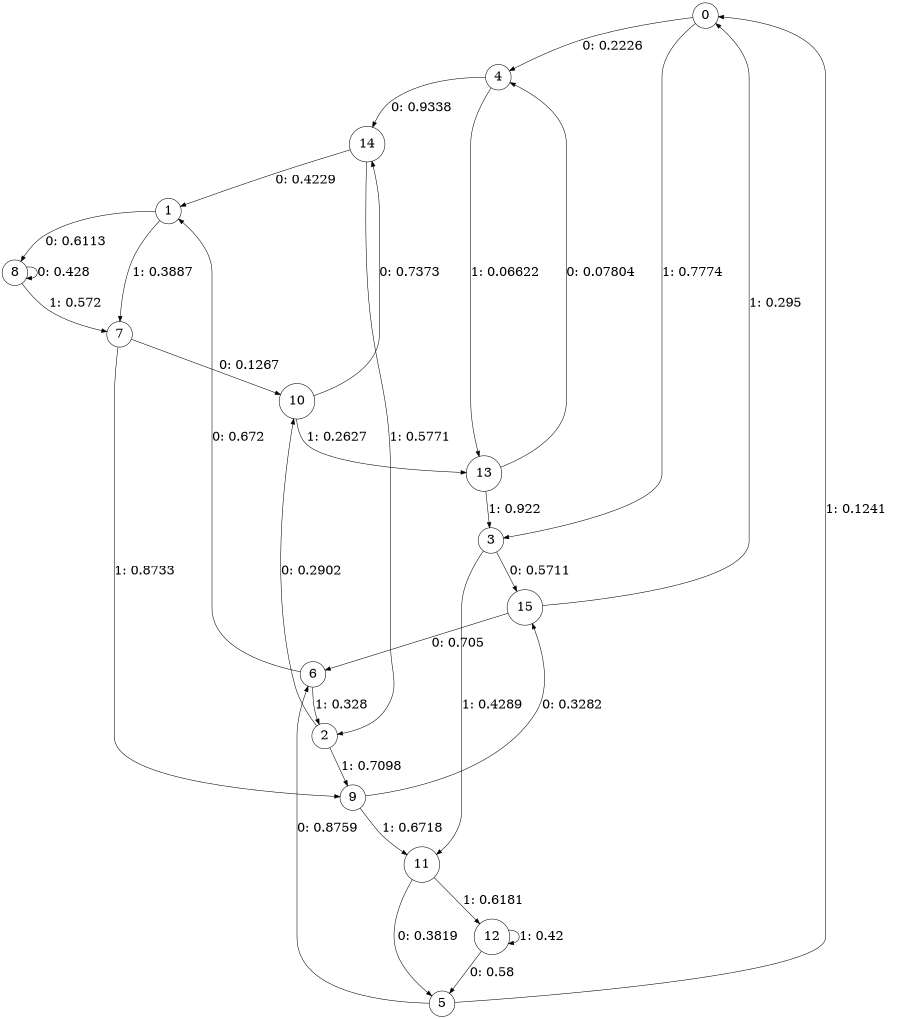 digraph "ch16concat_phase3_L4" {
size = "6,8.5";
ratio = "fill";
node [shape = circle];
node [fontsize = 24];
edge [fontsize = 24];
0 -> 4 [label = "0: 0.2226   "];
0 -> 3 [label = "1: 0.7774   "];
1 -> 8 [label = "0: 0.6113   "];
1 -> 7 [label = "1: 0.3887   "];
2 -> 10 [label = "0: 0.2902   "];
2 -> 9 [label = "1: 0.7098   "];
3 -> 15 [label = "0: 0.5711   "];
3 -> 11 [label = "1: 0.4289   "];
4 -> 14 [label = "0: 0.9338   "];
4 -> 13 [label = "1: 0.06622  "];
5 -> 6 [label = "0: 0.8759   "];
5 -> 0 [label = "1: 0.1241   "];
6 -> 1 [label = "0: 0.672    "];
6 -> 2 [label = "1: 0.328    "];
7 -> 10 [label = "0: 0.1267   "];
7 -> 9 [label = "1: 0.8733   "];
8 -> 8 [label = "0: 0.428    "];
8 -> 7 [label = "1: 0.572    "];
9 -> 15 [label = "0: 0.3282   "];
9 -> 11 [label = "1: 0.6718   "];
10 -> 14 [label = "0: 0.7373   "];
10 -> 13 [label = "1: 0.2627   "];
11 -> 5 [label = "0: 0.3819   "];
11 -> 12 [label = "1: 0.6181   "];
12 -> 5 [label = "0: 0.58     "];
12 -> 12 [label = "1: 0.42     "];
13 -> 4 [label = "0: 0.07804  "];
13 -> 3 [label = "1: 0.922    "];
14 -> 1 [label = "0: 0.4229   "];
14 -> 2 [label = "1: 0.5771   "];
15 -> 6 [label = "0: 0.705    "];
15 -> 0 [label = "1: 0.295    "];
}